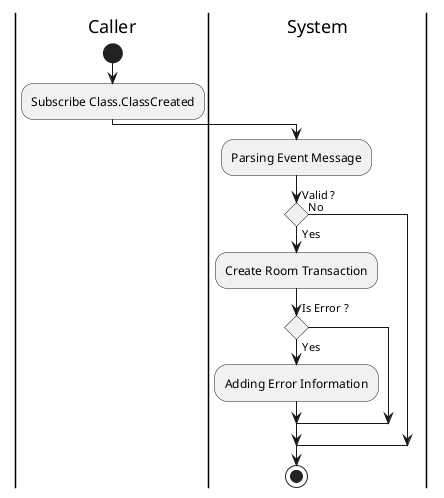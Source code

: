 @startuml TRANSACTION_SubscribeClassCreated

skinparam ConditionEndStyle hline
skinparam conditionStyle diamond
skinparam Monochrome true
skinparam Shadowing false

|Caller|
start
:Subscribe Class.ClassCreated;

|System|
:Parsing Event Message;

if (Valid ?) then (Yes)
    :Create Room Transaction;

    if (Is Error ?) then (Yes)
        :Adding Error Information;
    endif
else (No)
endif
stop

@enduml